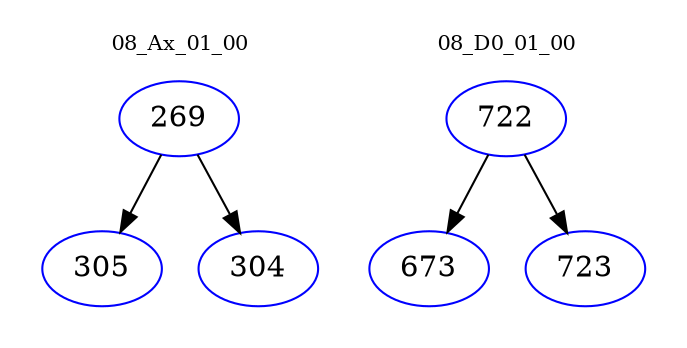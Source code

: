 digraph{
subgraph cluster_0 {
color = white
label = "08_Ax_01_00";
fontsize=10;
T0_269 [label="269", color="blue"]
T0_269 -> T0_305 [color="black"]
T0_305 [label="305", color="blue"]
T0_269 -> T0_304 [color="black"]
T0_304 [label="304", color="blue"]
}
subgraph cluster_1 {
color = white
label = "08_D0_01_00";
fontsize=10;
T1_722 [label="722", color="blue"]
T1_722 -> T1_673 [color="black"]
T1_673 [label="673", color="blue"]
T1_722 -> T1_723 [color="black"]
T1_723 [label="723", color="blue"]
}
}
